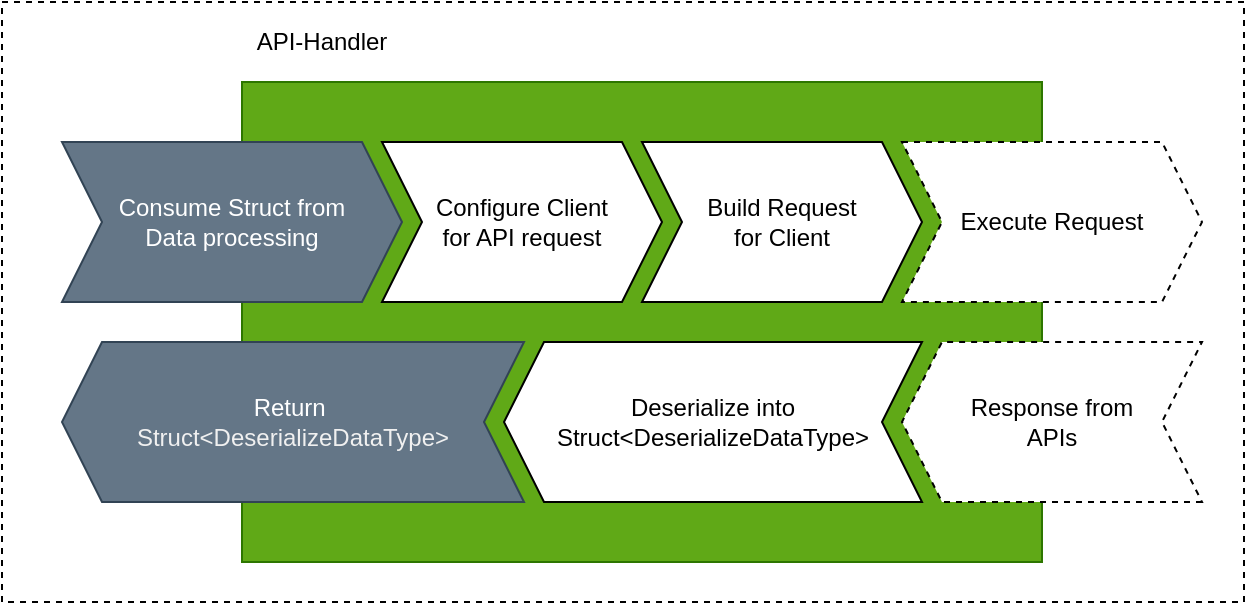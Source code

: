 <mxfile version="13.10.0" type="embed">
    <diagram id="mPAEUieG-RvX0odZLUrN" name="Page-1">
        <mxGraphModel dx="1118" dy="790" grid="1" gridSize="10" guides="1" tooltips="1" connect="1" arrows="1" fold="1" page="1" pageScale="1" pageWidth="827" pageHeight="1169" math="0" shadow="0">
            <root>
                <mxCell id="0"/>
                <mxCell id="1" parent="0"/>
                <mxCell id="14" value="" style="rounded=0;whiteSpace=wrap;html=1;shadow=0;dashed=1;gradientColor=none;" vertex="1" parent="1">
                    <mxGeometry x="99" y="80" width="621" height="300" as="geometry"/>
                </mxCell>
                <mxCell id="2" value="" style="rounded=0;whiteSpace=wrap;html=1;fillColor=#60a917;strokeColor=#2D7600;fontColor=#ffffff;" vertex="1" parent="1">
                    <mxGeometry x="219" y="120" width="400" height="240" as="geometry"/>
                </mxCell>
                <mxCell id="3" value="API-Handler" style="text;html=1;strokeColor=none;fillColor=none;align=center;verticalAlign=middle;whiteSpace=wrap;rounded=0;" vertex="1" parent="1">
                    <mxGeometry x="219" y="90" width="80" height="20" as="geometry"/>
                </mxCell>
                <mxCell id="4" value="Consume Struct from&lt;br&gt;Data processing" style="shape=step;perimeter=stepPerimeter;whiteSpace=wrap;html=1;fixedSize=1;fillColor=#647687;strokeColor=#314354;fontColor=#ffffff;" vertex="1" parent="1">
                    <mxGeometry x="129" y="150" width="170" height="80" as="geometry"/>
                </mxCell>
                <mxCell id="5" value="Execute Request" style="shape=step;perimeter=stepPerimeter;whiteSpace=wrap;html=1;fixedSize=1;shadow=0;rounded=0;dashed=1;" vertex="1" parent="1">
                    <mxGeometry x="549" y="150" width="150" height="80" as="geometry"/>
                </mxCell>
                <mxCell id="6" value="Response from&lt;br&gt;APIs" style="shape=step;perimeter=stepPerimeter;whiteSpace=wrap;html=1;fixedSize=1;direction=west;rounded=0;dashed=1;" vertex="1" parent="1">
                    <mxGeometry x="549" y="250" width="150" height="80" as="geometry"/>
                </mxCell>
                <mxCell id="7" value="Configure Client&lt;br&gt;for API request" style="shape=step;perimeter=stepPerimeter;whiteSpace=wrap;html=1;fixedSize=1;" vertex="1" parent="1">
                    <mxGeometry x="289" y="150" width="140" height="80" as="geometry"/>
                </mxCell>
                <mxCell id="8" value="Build Request&lt;br&gt;for Client" style="shape=step;perimeter=stepPerimeter;whiteSpace=wrap;html=1;fixedSize=1;" vertex="1" parent="1">
                    <mxGeometry x="419" y="150" width="140" height="80" as="geometry"/>
                </mxCell>
                <mxCell id="9" value="Return&amp;nbsp;&lt;br&gt;&lt;span style=&quot;color: rgb(240 , 240 , 240)&quot;&gt;Struct&amp;lt;DeserializeDataType&amp;gt;&lt;br&gt;&lt;/span&gt;" style="shape=step;perimeter=stepPerimeter;whiteSpace=wrap;html=1;fixedSize=1;direction=west;fillColor=#647687;strokeColor=#314354;fontColor=#ffffff;" vertex="1" parent="1">
                    <mxGeometry x="129" y="250" width="231" height="80" as="geometry"/>
                </mxCell>
                <mxCell id="11" value="Deserialize into &lt;br&gt;Struct&amp;lt;DeserializeDataType&amp;gt;" style="shape=step;perimeter=stepPerimeter;whiteSpace=wrap;html=1;fixedSize=1;direction=west;" vertex="1" parent="1">
                    <mxGeometry x="350" y="250" width="209" height="80" as="geometry"/>
                </mxCell>
            </root>
        </mxGraphModel>
    </diagram>
</mxfile>